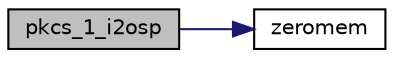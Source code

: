 digraph "pkcs_1_i2osp"
{
 // LATEX_PDF_SIZE
  edge [fontname="Helvetica",fontsize="10",labelfontname="Helvetica",labelfontsize="10"];
  node [fontname="Helvetica",fontsize="10",shape=record];
  rankdir="LR";
  Node0 [label="pkcs_1_i2osp",height=0.2,width=0.4,color="black", fillcolor="grey75", style="filled", fontcolor="black",tooltip="PKCS #1 Integer to binary."];
  Node0 -> Node1 [color="midnightblue",fontsize="10",style="solid",fontname="Helvetica"];
  Node1 [label="zeromem",height=0.2,width=0.4,color="black", fillcolor="white", style="filled",URL="$tomcrypt__misc_8h.html#a63b6e188713790263bfd3612fe8b398f",tooltip="Zero a block of memory."];
}
